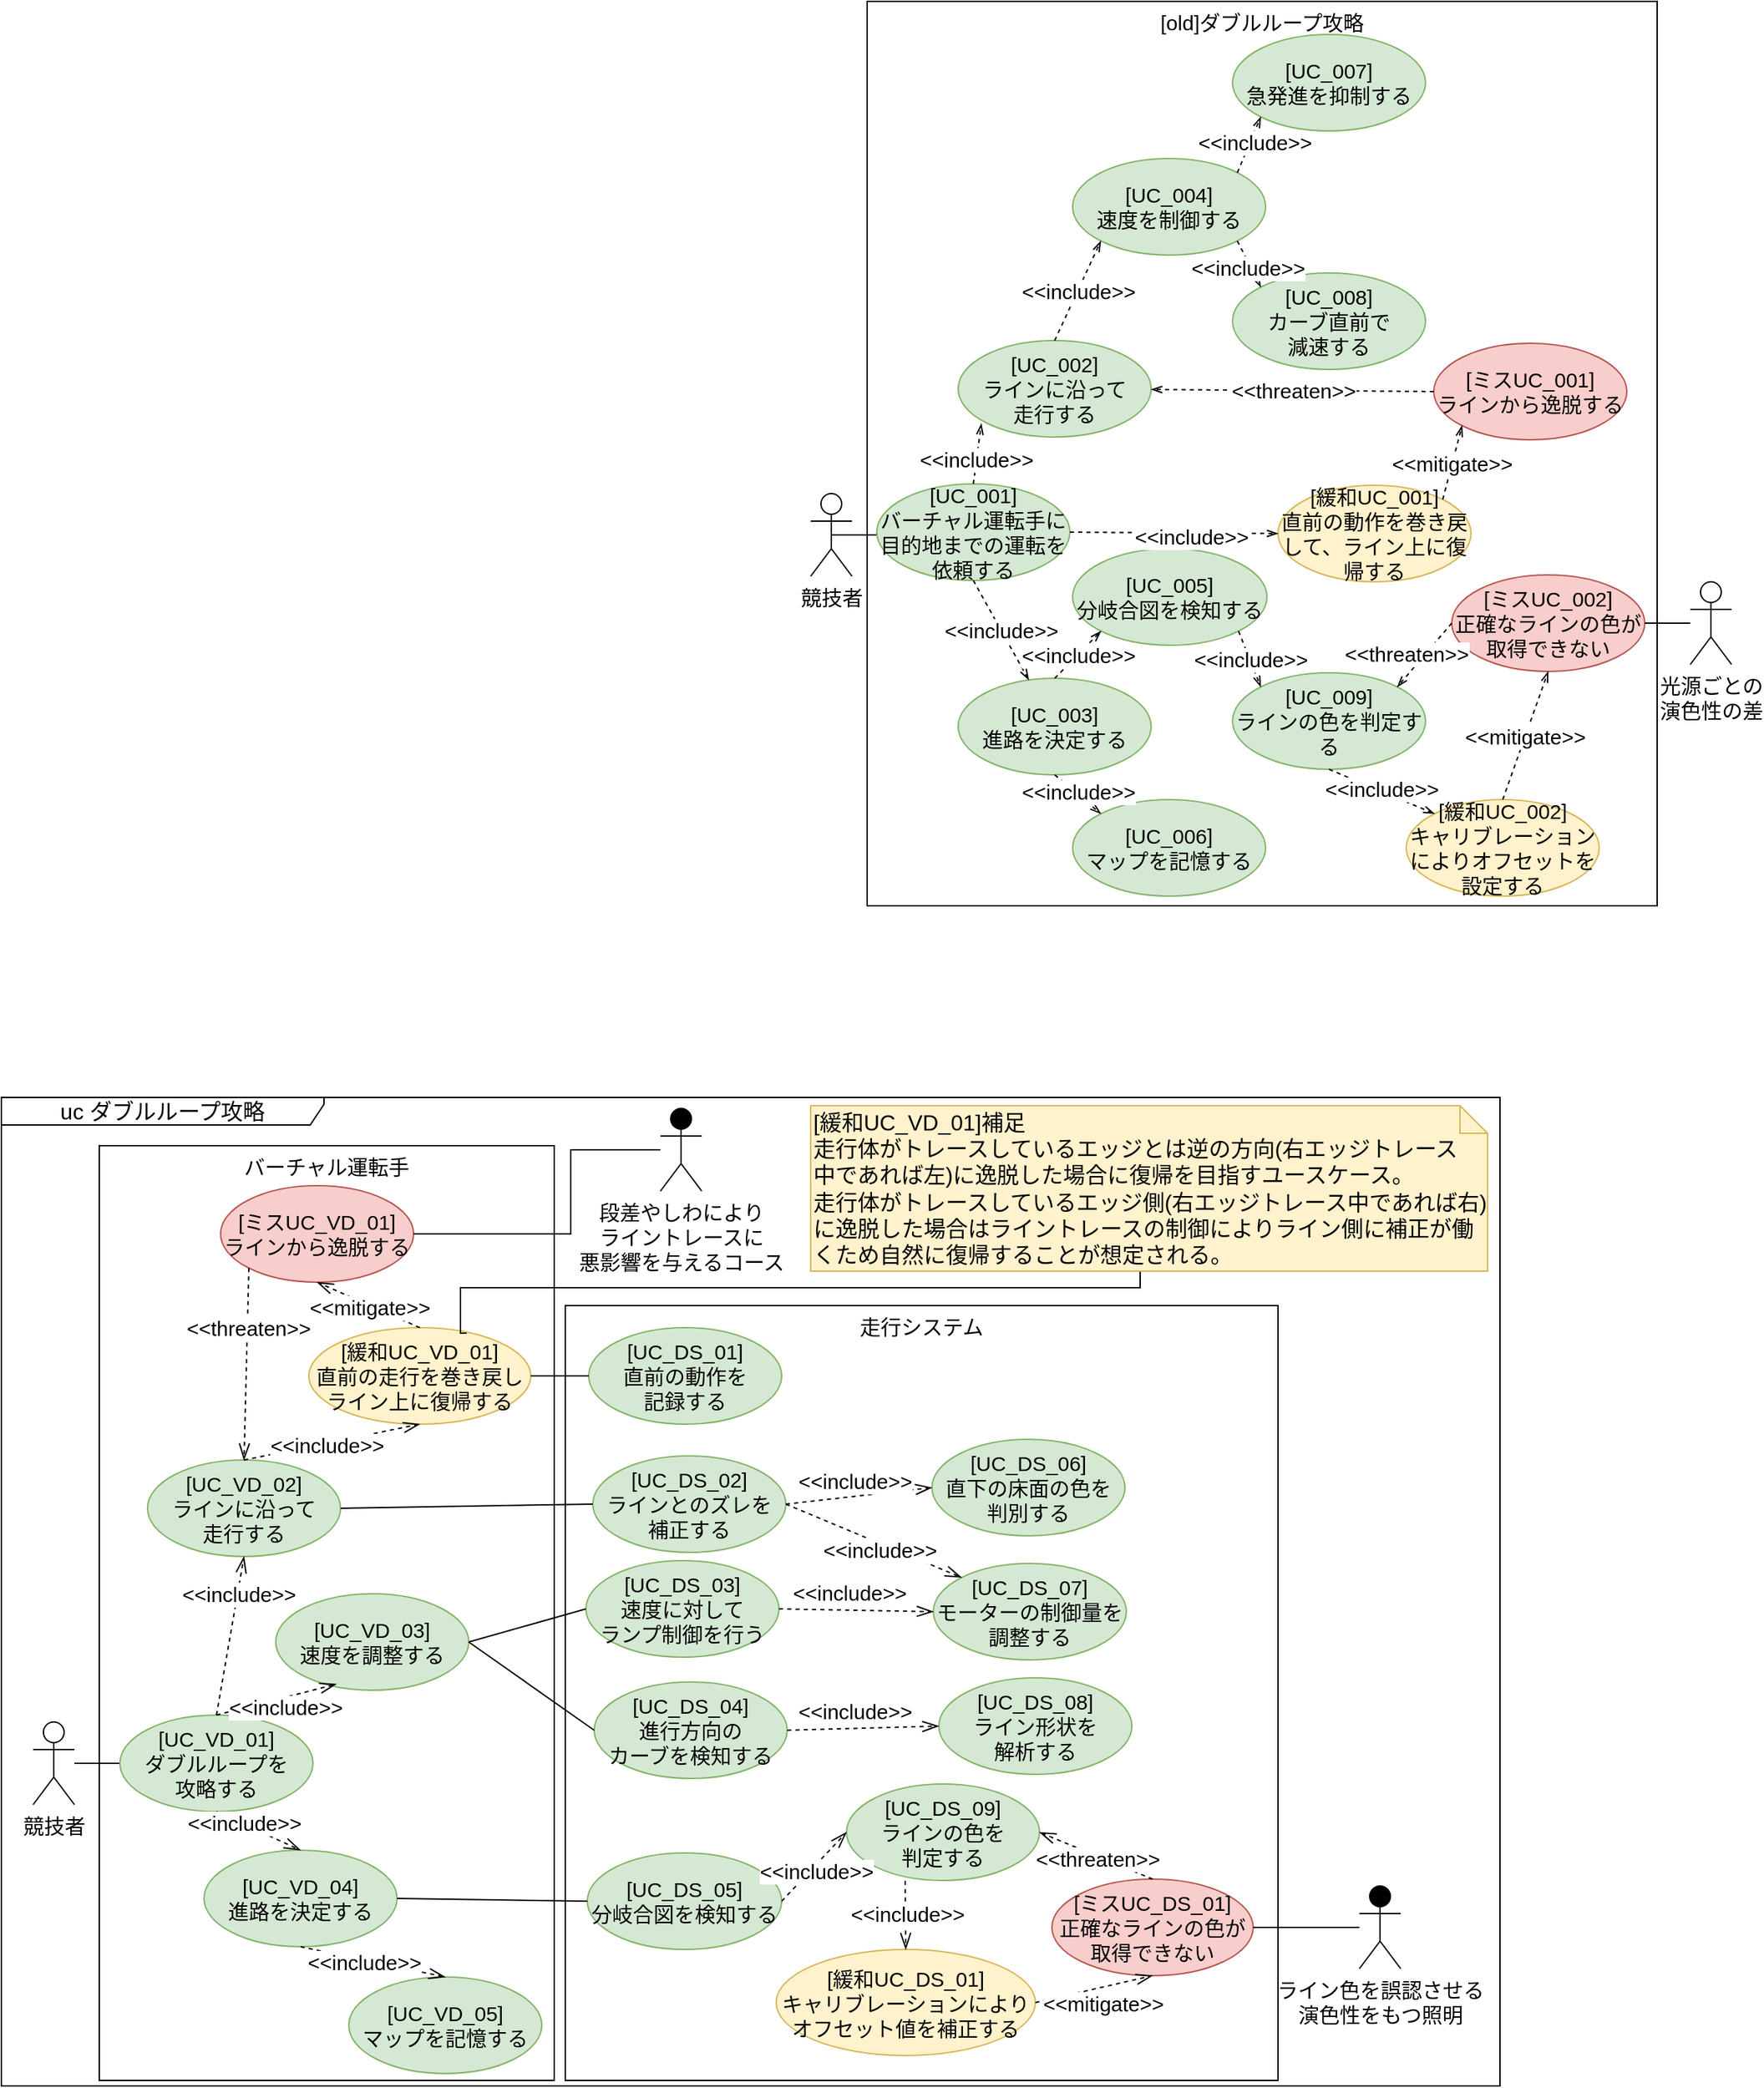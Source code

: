 <mxfile version="28.0.6">
  <diagram name="Page-1" id="2YBvvXClWsGukQMizWep">
    <mxGraphModel dx="2001" dy="1225" grid="0" gridSize="10" guides="0" tooltips="1" connect="1" arrows="1" fold="1" page="0" pageScale="1" pageWidth="850" pageHeight="1100" math="0" shadow="0">
      <root>
        <mxCell id="0" />
        <mxCell id="1" parent="0" />
        <mxCell id="yU8MwZ3DH4KPKVIzFgXk-29" value="[old]ダブルループ攻略" style="rounded=0;whiteSpace=wrap;html=1;fontSize=15;align=center;verticalAlign=top;" parent="1" vertex="1">
          <mxGeometry x="400" y="-72" width="573" height="656" as="geometry" />
        </mxCell>
        <mxCell id="yU8MwZ3DH4KPKVIzFgXk-28" style="edgeStyle=orthogonalEdgeStyle;rounded=0;orthogonalLoop=1;jettySize=auto;html=1;exitX=0.5;exitY=0.5;exitDx=0;exitDy=0;exitPerimeter=0;entryX=0;entryY=0.5;entryDx=0;entryDy=0;endArrow=none;startFill=0;fontSize=15;" parent="1" source="yU8MwZ3DH4KPKVIzFgXk-1" target="yU8MwZ3DH4KPKVIzFgXk-3" edge="1">
          <mxGeometry relative="1" as="geometry" />
        </mxCell>
        <mxCell id="yU8MwZ3DH4KPKVIzFgXk-1" value="競技者" style="shape=umlActor;verticalLabelPosition=bottom;verticalAlign=top;html=1;outlineConnect=0;fontSize=15;" parent="1" vertex="1">
          <mxGeometry x="359" y="285" width="30" height="60" as="geometry" />
        </mxCell>
        <mxCell id="yU8MwZ3DH4KPKVIzFgXk-3" value="&lt;div&gt;[UC_001]&lt;/div&gt;バーチャル運転手に&lt;div&gt;目的地までの運転を依頼する&lt;/div&gt;" style="ellipse;whiteSpace=wrap;html=1;fillColor=#d5e8d4;strokeColor=#82b366;fontSize=15;" parent="1" vertex="1">
          <mxGeometry x="407" y="278" width="140" height="70" as="geometry" />
        </mxCell>
        <mxCell id="yU8MwZ3DH4KPKVIzFgXk-4" value="&lt;div&gt;[UC_002]&lt;/div&gt;ラインに沿って&lt;div&gt;走行する&lt;/div&gt;" style="ellipse;whiteSpace=wrap;html=1;fillColor=#d5e8d4;strokeColor=#82b366;fontSize=15;" parent="1" vertex="1">
          <mxGeometry x="466" y="174" width="140" height="70" as="geometry" />
        </mxCell>
        <mxCell id="yU8MwZ3DH4KPKVIzFgXk-6" value="&lt;div&gt;[UC_006]&lt;/div&gt;マップを記憶する" style="ellipse;whiteSpace=wrap;html=1;fillColor=#d5e8d4;strokeColor=#82b366;fontSize=15;" parent="1" vertex="1">
          <mxGeometry x="549" y="507" width="140" height="70" as="geometry" />
        </mxCell>
        <mxCell id="yU8MwZ3DH4KPKVIzFgXk-7" value="&lt;div&gt;[UC_005]&lt;/div&gt;分岐合図を検知する" style="ellipse;whiteSpace=wrap;html=1;fillColor=#d5e8d4;strokeColor=#82b366;fontSize=15;" parent="1" vertex="1">
          <mxGeometry x="549" y="325" width="141" height="70" as="geometry" />
        </mxCell>
        <mxCell id="yU8MwZ3DH4KPKVIzFgXk-8" value="&lt;div&gt;[UC_003]&lt;/div&gt;進路を決定する" style="ellipse;whiteSpace=wrap;html=1;fillColor=#d5e8d4;strokeColor=#82b366;fontSize=15;" parent="1" vertex="1">
          <mxGeometry x="466" y="419" width="140" height="70" as="geometry" />
        </mxCell>
        <mxCell id="yU8MwZ3DH4KPKVIzFgXk-10" value="&lt;div&gt;[UC_009]&lt;/div&gt;ラインの色を判定する" style="ellipse;whiteSpace=wrap;html=1;fillColor=#d5e8d4;strokeColor=#82b366;fontSize=15;" parent="1" vertex="1">
          <mxGeometry x="665" y="415" width="140" height="70" as="geometry" />
        </mxCell>
        <mxCell id="yU8MwZ3DH4KPKVIzFgXk-11" value="&lt;div&gt;[&lt;span style=&quot;background-color: transparent; color: light-dark(rgb(0, 0, 0), rgb(255, 255, 255));&quot;&gt;UC_004]&lt;/span&gt;&lt;/div&gt;速度を制御する" style="ellipse;whiteSpace=wrap;html=1;fillColor=#d5e8d4;strokeColor=#82b366;fontSize=15;" parent="1" vertex="1">
          <mxGeometry x="549" y="42" width="140" height="70" as="geometry" />
        </mxCell>
        <mxCell id="yU8MwZ3DH4KPKVIzFgXk-12" value="[UC_007]&lt;div&gt;急発進を抑制する&lt;/div&gt;" style="ellipse;whiteSpace=wrap;html=1;fillColor=#d5e8d4;strokeColor=#82b366;fontSize=15;" parent="1" vertex="1">
          <mxGeometry x="665" y="-48" width="140" height="70" as="geometry" />
        </mxCell>
        <mxCell id="yU8MwZ3DH4KPKVIzFgXk-14" value="&amp;lt;&amp;lt;include&amp;gt;&amp;gt;" style="endArrow=openThin;html=1;rounded=0;exitX=0.5;exitY=1;exitDx=0;exitDy=0;endFill=0;dashed=1;fontSize=15;" parent="1" source="yU8MwZ3DH4KPKVIzFgXk-3" target="yU8MwZ3DH4KPKVIzFgXk-8" edge="1">
          <mxGeometry width="50" height="50" relative="1" as="geometry">
            <mxPoint x="589" y="440" as="sourcePoint" />
            <mxPoint x="639" y="390" as="targetPoint" />
          </mxGeometry>
        </mxCell>
        <mxCell id="yU8MwZ3DH4KPKVIzFgXk-15" value="&amp;lt;&amp;lt;include&amp;gt;&amp;gt;" style="endArrow=openThin;html=1;rounded=0;exitX=0.5;exitY=0;exitDx=0;exitDy=0;endFill=0;dashed=1;entryX=0.12;entryY=0.861;entryDx=0;entryDy=0;entryPerimeter=0;fontSize=15;" parent="1" source="yU8MwZ3DH4KPKVIzFgXk-3" target="yU8MwZ3DH4KPKVIzFgXk-4" edge="1">
          <mxGeometry x="-0.188" width="50" height="50" relative="1" as="geometry">
            <mxPoint x="499" y="390" as="sourcePoint" />
            <mxPoint x="538" y="417" as="targetPoint" />
            <mxPoint as="offset" />
          </mxGeometry>
        </mxCell>
        <mxCell id="yU8MwZ3DH4KPKVIzFgXk-17" value="&amp;lt;&amp;lt;include&amp;gt;&amp;gt;" style="endArrow=openThin;html=1;rounded=0;exitX=0.5;exitY=0;exitDx=0;exitDy=0;endFill=0;dashed=1;entryX=0;entryY=1;entryDx=0;entryDy=0;fontSize=15;" parent="1" source="yU8MwZ3DH4KPKVIzFgXk-8" target="yU8MwZ3DH4KPKVIzFgXk-7" edge="1">
          <mxGeometry width="50" height="50" relative="1" as="geometry">
            <mxPoint x="499" y="390" as="sourcePoint" />
            <mxPoint x="538" y="417" as="targetPoint" />
          </mxGeometry>
        </mxCell>
        <mxCell id="yU8MwZ3DH4KPKVIzFgXk-18" value="&amp;lt;&amp;lt;include&amp;gt;&amp;gt;" style="endArrow=openThin;html=1;rounded=0;exitX=0.5;exitY=1;exitDx=0;exitDy=0;endFill=0;dashed=1;entryX=0;entryY=0;entryDx=0;entryDy=0;fontSize=15;" parent="1" source="yU8MwZ3DH4KPKVIzFgXk-8" target="yU8MwZ3DH4KPKVIzFgXk-6" edge="1">
          <mxGeometry x="-0.043" y="2" width="50" height="50" relative="1" as="geometry">
            <mxPoint x="629" y="420" as="sourcePoint" />
            <mxPoint x="669" y="380" as="targetPoint" />
            <mxPoint as="offset" />
          </mxGeometry>
        </mxCell>
        <mxCell id="yU8MwZ3DH4KPKVIzFgXk-19" value="&amp;lt;&amp;lt;include&amp;gt;&amp;gt;" style="endArrow=openThin;html=1;rounded=0;exitX=1;exitY=1;exitDx=0;exitDy=0;endFill=0;dashed=1;entryX=0;entryY=0;entryDx=0;entryDy=0;fontSize=15;" parent="1" source="yU8MwZ3DH4KPKVIzFgXk-7" target="yU8MwZ3DH4KPKVIzFgXk-10" edge="1">
          <mxGeometry width="50" height="50" relative="1" as="geometry">
            <mxPoint x="629" y="420" as="sourcePoint" />
            <mxPoint x="669" y="380" as="targetPoint" />
          </mxGeometry>
        </mxCell>
        <mxCell id="yU8MwZ3DH4KPKVIzFgXk-20" value="&amp;lt;&amp;lt;include&amp;gt;&amp;gt;" style="endArrow=openThin;html=1;rounded=0;exitX=0.5;exitY=0;exitDx=0;exitDy=0;endFill=0;dashed=1;entryX=0;entryY=1;entryDx=0;entryDy=0;fontSize=15;" parent="1" source="yU8MwZ3DH4KPKVIzFgXk-4" target="yU8MwZ3DH4KPKVIzFgXk-11" edge="1">
          <mxGeometry width="50" height="50" relative="1" as="geometry">
            <mxPoint x="629" y="420" as="sourcePoint" />
            <mxPoint x="619" y="180" as="targetPoint" />
          </mxGeometry>
        </mxCell>
        <mxCell id="yU8MwZ3DH4KPKVIzFgXk-22" value="[UC_008]&lt;div&gt;カーブ直前で&lt;/div&gt;&lt;div&gt;減速する&lt;/div&gt;" style="ellipse;whiteSpace=wrap;html=1;fillColor=#d5e8d4;strokeColor=#82b366;fontSize=15;" parent="1" vertex="1">
          <mxGeometry x="665" y="125" width="140" height="70" as="geometry" />
        </mxCell>
        <mxCell id="yU8MwZ3DH4KPKVIzFgXk-24" value="&amp;lt;&amp;lt;include&amp;gt;&amp;gt;" style="endArrow=openThin;html=1;rounded=0;endFill=0;dashed=1;fontSize=15;exitX=1;exitY=0;exitDx=0;exitDy=0;entryX=0;entryY=1;entryDx=0;entryDy=0;" parent="1" source="yU8MwZ3DH4KPKVIzFgXk-11" target="yU8MwZ3DH4KPKVIzFgXk-12" edge="1">
          <mxGeometry x="0.156" y="-3" width="50" height="50" relative="1" as="geometry">
            <mxPoint x="789" y="135" as="sourcePoint" />
            <mxPoint x="703" y="18" as="targetPoint" />
            <mxPoint as="offset" />
          </mxGeometry>
        </mxCell>
        <mxCell id="yU8MwZ3DH4KPKVIzFgXk-25" value="&amp;lt;&amp;lt;include&amp;gt;&amp;gt;" style="endArrow=openThin;html=1;rounded=0;exitX=1;exitY=1;exitDx=0;exitDy=0;endFill=0;dashed=1;entryX=0;entryY=0;entryDx=0;entryDy=0;fontSize=15;" parent="1" source="yU8MwZ3DH4KPKVIzFgXk-11" target="yU8MwZ3DH4KPKVIzFgXk-22" edge="1">
          <mxGeometry x="0.114" y="-2" width="50" height="50" relative="1" as="geometry">
            <mxPoint x="768" y="160" as="sourcePoint" />
            <mxPoint x="799" y="120" as="targetPoint" />
            <mxPoint as="offset" />
          </mxGeometry>
        </mxCell>
        <mxCell id="yU8MwZ3DH4KPKVIzFgXk-32" value="&lt;div&gt;[ミスUC_001]&lt;/div&gt;&lt;div&gt;ラインから逸脱する&lt;/div&gt;" style="ellipse;whiteSpace=wrap;html=1;fillColor=#f8cecc;strokeColor=#b85450;fontSize=15;" parent="1" vertex="1">
          <mxGeometry x="811" y="176" width="140" height="70" as="geometry" />
        </mxCell>
        <mxCell id="yU8MwZ3DH4KPKVIzFgXk-34" value="&lt;div&gt;[ミスUC_002]&lt;/div&gt;&lt;div&gt;正確なラインの色が&lt;/div&gt;&lt;div&gt;取得できない&lt;/div&gt;" style="ellipse;whiteSpace=wrap;html=1;fillColor=#f8cecc;strokeColor=#b85450;fontSize=15;" parent="1" vertex="1">
          <mxGeometry x="824" y="344" width="140" height="70" as="geometry" />
        </mxCell>
        <mxCell id="yU8MwZ3DH4KPKVIzFgXk-36" style="edgeStyle=orthogonalEdgeStyle;rounded=0;orthogonalLoop=1;jettySize=auto;html=1;endArrow=none;startFill=0;fontSize=15;" parent="1" source="yU8MwZ3DH4KPKVIzFgXk-35" target="yU8MwZ3DH4KPKVIzFgXk-34" edge="1">
          <mxGeometry relative="1" as="geometry" />
        </mxCell>
        <mxCell id="yU8MwZ3DH4KPKVIzFgXk-35" value="光源ごとの&lt;div&gt;演色性の差&lt;/div&gt;" style="shape=umlActor;verticalLabelPosition=bottom;verticalAlign=top;html=1;outlineConnect=0;fontSize=15;" parent="1" vertex="1">
          <mxGeometry x="997" y="349" width="30" height="60" as="geometry" />
        </mxCell>
        <mxCell id="yU8MwZ3DH4KPKVIzFgXk-37" value="[緩和UC_002]&lt;div&gt;キャリブレーションに&lt;span style=&quot;background-color: transparent; color: light-dark(rgb(0, 0, 0), rgb(255, 255, 255));&quot;&gt;より&lt;/span&gt;&lt;span style=&quot;background-color: transparent; color: light-dark(rgb(0, 0, 0), rgb(255, 255, 255));&quot;&gt;オフセットを設定する&lt;/span&gt;&lt;/div&gt;" style="ellipse;whiteSpace=wrap;html=1;fillColor=#fff2cc;strokeColor=#d6b656;fontSize=15;" parent="1" vertex="1">
          <mxGeometry x="791" y="507" width="140" height="70" as="geometry" />
        </mxCell>
        <mxCell id="Zzki1wni5jbNtF8Z59Mp-1" value="&amp;lt;&amp;lt;threaten&amp;gt;&amp;gt;" style="endArrow=openThin;html=1;rounded=0;exitX=0;exitY=0.5;exitDx=0;exitDy=0;endFill=0;dashed=1;fontSize=15;" parent="1" source="yU8MwZ3DH4KPKVIzFgXk-32" target="yU8MwZ3DH4KPKVIzFgXk-4" edge="1">
          <mxGeometry width="50" height="50" relative="1" as="geometry">
            <mxPoint x="789" y="175" as="sourcePoint" />
            <mxPoint x="889" y="155" as="targetPoint" />
          </mxGeometry>
        </mxCell>
        <mxCell id="Zzki1wni5jbNtF8Z59Mp-2" value="[緩和UC_001]&lt;div&gt;直前の動作を&lt;span style=&quot;background-color: transparent; color: light-dark(rgb(0, 0, 0), rgb(255, 255, 255));&quot;&gt;巻き戻して、&lt;/span&gt;&lt;span style=&quot;background-color: transparent; color: light-dark(rgb(0, 0, 0), rgb(255, 255, 255));&quot;&gt;ライン上に復帰する&lt;/span&gt;&lt;/div&gt;" style="ellipse;whiteSpace=wrap;html=1;fillColor=#fff2cc;strokeColor=#d6b656;fontSize=15;" parent="1" vertex="1">
          <mxGeometry x="698" y="279" width="140" height="70" as="geometry" />
        </mxCell>
        <mxCell id="Zzki1wni5jbNtF8Z59Mp-3" value="&amp;lt;&amp;lt;threaten&amp;gt;&amp;gt;" style="endArrow=openThin;html=1;rounded=0;exitX=0;exitY=0.5;exitDx=0;exitDy=0;endFill=0;dashed=1;entryX=1;entryY=0;entryDx=0;entryDy=0;fontSize=15;" parent="1" source="yU8MwZ3DH4KPKVIzFgXk-34" target="yU8MwZ3DH4KPKVIzFgXk-10" edge="1">
          <mxGeometry x="0.255" y="-11" width="50" height="50" relative="1" as="geometry">
            <mxPoint x="999" y="265" as="sourcePoint" />
            <mxPoint x="649" y="265" as="targetPoint" />
            <mxPoint as="offset" />
          </mxGeometry>
        </mxCell>
        <mxCell id="Zzki1wni5jbNtF8Z59Mp-4" value="&amp;lt;&amp;lt;include&amp;gt;&amp;gt;" style="endArrow=openThin;html=1;rounded=0;exitX=0.5;exitY=1;exitDx=0;exitDy=0;endFill=0;dashed=1;entryX=0;entryY=0;entryDx=0;entryDy=0;fontSize=15;" parent="1" source="yU8MwZ3DH4KPKVIzFgXk-10" target="yU8MwZ3DH4KPKVIzFgXk-37" edge="1">
          <mxGeometry x="-0.025" y="2" width="50" height="50" relative="1" as="geometry">
            <mxPoint x="768" y="390" as="sourcePoint" />
            <mxPoint x="810" y="420" as="targetPoint" />
            <mxPoint as="offset" />
          </mxGeometry>
        </mxCell>
        <mxCell id="Zzki1wni5jbNtF8Z59Mp-5" value="&amp;lt;&amp;lt;mitigate&amp;gt;&amp;gt;" style="endArrow=openThin;html=1;rounded=0;exitX=0.5;exitY=0;exitDx=0;exitDy=0;endFill=0;dashed=1;entryX=0.5;entryY=1;entryDx=0;entryDy=0;fontSize=15;" parent="1" source="yU8MwZ3DH4KPKVIzFgXk-37" target="yU8MwZ3DH4KPKVIzFgXk-34" edge="1">
          <mxGeometry x="-0.006" width="50" height="50" relative="1" as="geometry">
            <mxPoint x="908" y="470" as="sourcePoint" />
            <mxPoint x="920" y="510" as="targetPoint" />
            <mxPoint as="offset" />
          </mxGeometry>
        </mxCell>
        <mxCell id="Zzki1wni5jbNtF8Z59Mp-6" value="&amp;lt;&amp;lt;mitigate&amp;gt;&amp;gt;" style="endArrow=openThin;html=1;rounded=0;exitX=1;exitY=0;exitDx=0;exitDy=0;endFill=0;dashed=1;entryX=0;entryY=1;entryDx=0;entryDy=0;fontSize=15;" parent="1" source="Zzki1wni5jbNtF8Z59Mp-2" target="yU8MwZ3DH4KPKVIzFgXk-32" edge="1">
          <mxGeometry width="50" height="50" relative="1" as="geometry">
            <mxPoint x="1019" y="510" as="sourcePoint" />
            <mxPoint x="1039" y="470" as="targetPoint" />
          </mxGeometry>
        </mxCell>
        <mxCell id="-sbEalvsLG0Bd3MWfgdO-1" value="&amp;lt;&amp;lt;include&amp;gt;&amp;gt;" style="endArrow=openThin;html=1;rounded=0;endFill=0;dashed=1;entryX=0;entryY=0.5;entryDx=0;entryDy=0;fontSize=15;exitX=1;exitY=0.5;exitDx=0;exitDy=0;" parent="1" source="yU8MwZ3DH4KPKVIzFgXk-3" target="Zzki1wni5jbNtF8Z59Mp-2" edge="1">
          <mxGeometry x="0.166" y="-2" width="50" height="50" relative="1" as="geometry">
            <mxPoint x="509" y="290" as="sourcePoint" />
            <mxPoint x="546" y="260" as="targetPoint" />
            <mxPoint as="offset" />
          </mxGeometry>
        </mxCell>
        <mxCell id="Ec_wlLB0QGWO_4ApjwlY-1" value="バーチャル運転手" style="rounded=0;whiteSpace=wrap;html=1;fontSize=15;align=center;verticalAlign=top;" parent="1" vertex="1">
          <mxGeometry x="-157" y="758" width="330" height="678" as="geometry" />
        </mxCell>
        <mxCell id="Ec_wlLB0QGWO_4ApjwlY-2" value="走行システム" style="rounded=0;whiteSpace=wrap;html=1;fontSize=15;align=center;verticalAlign=top;" parent="1" vertex="1">
          <mxGeometry x="181" y="874" width="517" height="562" as="geometry" />
        </mxCell>
        <mxCell id="1Z2mFn8D-_F0uP4egYco-9" style="edgeStyle=orthogonalEdgeStyle;rounded=0;orthogonalLoop=1;jettySize=auto;html=1;entryX=0;entryY=0.5;entryDx=0;entryDy=0;endArrow=none;endFill=0;fontSize=15;" parent="1" source="Ec_wlLB0QGWO_4ApjwlY-3" target="Ec_wlLB0QGWO_4ApjwlY-4" edge="1">
          <mxGeometry relative="1" as="geometry" />
        </mxCell>
        <mxCell id="Ec_wlLB0QGWO_4ApjwlY-3" value="競技者" style="shape=umlActor;verticalLabelPosition=bottom;verticalAlign=top;html=1;outlineConnect=0;fontSize=15;" parent="1" vertex="1">
          <mxGeometry x="-205" y="1176" width="30" height="60" as="geometry" />
        </mxCell>
        <mxCell id="Ec_wlLB0QGWO_4ApjwlY-4" value="&lt;div&gt;[UC_VD_01]&lt;/div&gt;&lt;div&gt;ダブルループを&lt;/div&gt;&lt;div&gt;攻略する&lt;/div&gt;" style="ellipse;whiteSpace=wrap;html=1;fillColor=#d5e8d4;strokeColor=#82b366;fontSize=15;" parent="1" vertex="1">
          <mxGeometry x="-142" y="1171" width="140" height="70" as="geometry" />
        </mxCell>
        <mxCell id="Ec_wlLB0QGWO_4ApjwlY-5" value="&lt;div&gt;[UC_VD_02]&lt;/div&gt;ラインに沿って&lt;div&gt;走行する&lt;/div&gt;" style="ellipse;whiteSpace=wrap;html=1;fillColor=#d5e8d4;strokeColor=#82b366;fontSize=15;" parent="1" vertex="1">
          <mxGeometry x="-122" y="986" width="140" height="70" as="geometry" />
        </mxCell>
        <mxCell id="Ec_wlLB0QGWO_4ApjwlY-6" value="&lt;div&gt;[UC_VD_04]&lt;/div&gt;進路を決定する" style="ellipse;whiteSpace=wrap;html=1;fillColor=#d5e8d4;strokeColor=#82b366;fontSize=15;" parent="1" vertex="1">
          <mxGeometry x="-81" y="1269" width="140" height="70" as="geometry" />
        </mxCell>
        <mxCell id="Ec_wlLB0QGWO_4ApjwlY-7" value="&lt;div&gt;[UC_VD_05]&lt;/div&gt;マップを記憶する" style="ellipse;whiteSpace=wrap;html=1;fillColor=#d5e8d4;strokeColor=#82b366;fontSize=15;" parent="1" vertex="1">
          <mxGeometry x="24" y="1361" width="140" height="70" as="geometry" />
        </mxCell>
        <mxCell id="Ec_wlLB0QGWO_4ApjwlY-8" value="&lt;div&gt;[UC_DS_05]&lt;/div&gt;分岐合図を検知する" style="ellipse;whiteSpace=wrap;html=1;fillColor=#d5e8d4;strokeColor=#82b366;fontSize=15;" parent="1" vertex="1">
          <mxGeometry x="197" y="1271" width="141" height="70" as="geometry" />
        </mxCell>
        <mxCell id="Ec_wlLB0QGWO_4ApjwlY-9" value="&lt;div&gt;[UC_DS_09]&lt;/div&gt;ラインの色を&lt;div&gt;判定する&lt;/div&gt;" style="ellipse;whiteSpace=wrap;html=1;fillColor=#d5e8d4;strokeColor=#82b366;fontSize=15;" parent="1" vertex="1">
          <mxGeometry x="385" y="1221" width="140" height="70" as="geometry" />
        </mxCell>
        <mxCell id="Ec_wlLB0QGWO_4ApjwlY-10" value="&lt;div&gt;[UC_VD_03]&lt;/div&gt;&lt;div&gt;速度を調整する&lt;/div&gt;" style="ellipse;whiteSpace=wrap;html=1;fillColor=#d5e8d4;strokeColor=#82b366;fontSize=15;" parent="1" vertex="1">
          <mxGeometry x="-29" y="1083" width="140" height="70" as="geometry" />
        </mxCell>
        <mxCell id="Ec_wlLB0QGWO_4ApjwlY-11" value="&lt;div&gt;[UC_DS_04]&lt;/div&gt;&lt;div&gt;進行方向の&lt;br&gt;カーブを検知する&lt;/div&gt;" style="ellipse;whiteSpace=wrap;html=1;fillColor=#d5e8d4;strokeColor=#82b366;fontSize=15;" parent="1" vertex="1">
          <mxGeometry x="202" y="1147" width="140" height="70" as="geometry" />
        </mxCell>
        <mxCell id="Ec_wlLB0QGWO_4ApjwlY-13" value="&lt;div&gt;[UC_DS_08]&lt;/div&gt;&lt;div&gt;ライン形状を&lt;/div&gt;&lt;div&gt;解析する&lt;/div&gt;" style="ellipse;whiteSpace=wrap;html=1;fillColor=#d5e8d4;strokeColor=#82b366;fontSize=15;" parent="1" vertex="1">
          <mxGeometry x="452" y="1144" width="140" height="70" as="geometry" />
        </mxCell>
        <mxCell id="Ec_wlLB0QGWO_4ApjwlY-14" value="&lt;div&gt;[UC_DS_03]&lt;/div&gt;&lt;div&gt;速度に対して&lt;/div&gt;&lt;div&gt;ランプ制御を行う&lt;/div&gt;" style="ellipse;whiteSpace=wrap;html=1;fillColor=#d5e8d4;strokeColor=#82b366;fontSize=15;" parent="1" vertex="1">
          <mxGeometry x="196" y="1059" width="140" height="70" as="geometry" />
        </mxCell>
        <mxCell id="Ec_wlLB0QGWO_4ApjwlY-15" value="&lt;div&gt;[UC_DS_07]&lt;/div&gt;&lt;div&gt;モーターの制御量を調整する&lt;/div&gt;" style="ellipse;whiteSpace=wrap;html=1;fillColor=#d5e8d4;strokeColor=#82b366;fontSize=15;" parent="1" vertex="1">
          <mxGeometry x="448" y="1061" width="140" height="70" as="geometry" />
        </mxCell>
        <mxCell id="Ec_wlLB0QGWO_4ApjwlY-16" value="&lt;div&gt;[UC_DS_02]&lt;/div&gt;&lt;div&gt;ラインとのズレを&lt;/div&gt;&lt;div&gt;補正する&lt;/div&gt;" style="ellipse;whiteSpace=wrap;html=1;fillColor=#d5e8d4;strokeColor=#82b366;fontSize=15;" parent="1" vertex="1">
          <mxGeometry x="201" y="983" width="140" height="70" as="geometry" />
        </mxCell>
        <mxCell id="Ec_wlLB0QGWO_4ApjwlY-17" value="&lt;div&gt;[UC_DS_06]&lt;/div&gt;&lt;div&gt;直下の床面の色を&lt;/div&gt;&lt;div&gt;判別する&lt;/div&gt;" style="ellipse;whiteSpace=wrap;html=1;fillColor=#d5e8d4;strokeColor=#82b366;fontSize=15;" parent="1" vertex="1">
          <mxGeometry x="447" y="971" width="140" height="70" as="geometry" />
        </mxCell>
        <mxCell id="Ec_wlLB0QGWO_4ApjwlY-18" value="[緩和UC_DS_01]&lt;div&gt;キャリブレーションに&lt;span style=&quot;background-color: transparent; color: light-dark(rgb(0, 0, 0), rgb(255, 255, 255));&quot;&gt;より&lt;/span&gt;&lt;span style=&quot;background-color: transparent; color: light-dark(rgb(0, 0, 0), rgb(255, 255, 255));&quot;&gt;オフセット値を補正する&lt;/span&gt;&lt;/div&gt;" style="ellipse;whiteSpace=wrap;html=1;fillColor=#fff2cc;strokeColor=#d6b656;fontSize=15;" parent="1" vertex="1">
          <mxGeometry x="334" y="1341" width="188" height="77" as="geometry" />
        </mxCell>
        <mxCell id="Ec_wlLB0QGWO_4ApjwlY-19" value="&lt;div&gt;[ミスUC_DS_01]&lt;/div&gt;&lt;div&gt;正確なラインの色が&lt;/div&gt;&lt;div&gt;取得できない&lt;/div&gt;" style="ellipse;whiteSpace=wrap;html=1;fillColor=#f8cecc;strokeColor=#b85450;fontSize=15;" parent="1" vertex="1">
          <mxGeometry x="534" y="1290" width="146" height="70" as="geometry" />
        </mxCell>
        <mxCell id="Ec_wlLB0QGWO_4ApjwlY-20" value="&lt;div&gt;[ミスUC_VD_01]&lt;/div&gt;&lt;div&gt;ラインから逸脱する&lt;/div&gt;" style="ellipse;whiteSpace=wrap;html=1;fillColor=#f8cecc;strokeColor=#b85450;fontSize=15;" parent="1" vertex="1">
          <mxGeometry x="-69" y="787" width="140" height="70" as="geometry" />
        </mxCell>
        <mxCell id="Ec_wlLB0QGWO_4ApjwlY-21" value="[緩和UC_VD_01]&lt;div&gt;直前の走行を巻き戻し&lt;/div&gt;&lt;div&gt;&lt;span style=&quot;background-color: transparent; color: light-dark(rgb(0, 0, 0), rgb(255, 255, 255));&quot;&gt;ライン上に復帰する&lt;/span&gt;&lt;/div&gt;" style="ellipse;whiteSpace=wrap;html=1;fillColor=#fff2cc;strokeColor=#d6b656;fontSize=15;" parent="1" vertex="1">
          <mxGeometry x="-5" y="890" width="161" height="70" as="geometry" />
        </mxCell>
        <mxCell id="1Z2mFn8D-_F0uP4egYco-2" value="&amp;lt;&amp;lt;include&amp;gt;&amp;gt;" style="endArrow=openThin;html=1;rounded=0;exitX=0.5;exitY=1;exitDx=0;exitDy=0;endFill=0;dashed=1;fontSize=15;entryX=0.5;entryY=0;entryDx=0;entryDy=0;endSize=10;" parent="1" source="Ec_wlLB0QGWO_4ApjwlY-4" target="Ec_wlLB0QGWO_4ApjwlY-6" edge="1">
          <mxGeometry x="-0.37" y="1" width="50" height="50" relative="1" as="geometry">
            <mxPoint x="-18" y="1583" as="sourcePoint" />
            <mxPoint x="22" y="1655" as="targetPoint" />
            <mxPoint as="offset" />
          </mxGeometry>
        </mxCell>
        <mxCell id="1Z2mFn8D-_F0uP4egYco-3" value="&amp;lt;&amp;lt;include&amp;gt;&amp;gt;" style="endArrow=openThin;html=1;rounded=0;exitX=0.5;exitY=1;exitDx=0;exitDy=0;endFill=0;dashed=1;fontSize=15;entryX=0.5;entryY=0;entryDx=0;entryDy=0;endSize=10;" parent="1" source="Ec_wlLB0QGWO_4ApjwlY-6" target="Ec_wlLB0QGWO_4ApjwlY-7" edge="1">
          <mxGeometry x="-0.119" y="-1" width="50" height="50" relative="1" as="geometry">
            <mxPoint x="14" y="1258" as="sourcePoint" />
            <mxPoint x="43" y="1305" as="targetPoint" />
            <mxPoint as="offset" />
          </mxGeometry>
        </mxCell>
        <mxCell id="1Z2mFn8D-_F0uP4egYco-7" value="&amp;lt;&amp;lt;include&amp;gt;&amp;gt;" style="endArrow=openThin;html=1;rounded=0;exitX=0.5;exitY=0;exitDx=0;exitDy=0;endFill=0;dashed=1;fontSize=15;entryX=0.5;entryY=1;entryDx=0;entryDy=0;endSize=10;" parent="1" source="Ec_wlLB0QGWO_4ApjwlY-4" target="Ec_wlLB0QGWO_4ApjwlY-5" edge="1">
          <mxGeometry x="0.544" y="-2" width="50" height="50" relative="1" as="geometry">
            <mxPoint x="17" y="1199" as="sourcePoint" />
            <mxPoint x="65" y="1240" as="targetPoint" />
            <mxPoint x="-1" as="offset" />
          </mxGeometry>
        </mxCell>
        <mxCell id="1Z2mFn8D-_F0uP4egYco-8" value="&amp;lt;&amp;lt;include&amp;gt;&amp;gt;" style="endArrow=openThin;html=1;rounded=0;exitX=0.5;exitY=0;exitDx=0;exitDy=0;endFill=0;dashed=1;fontSize=15;entryX=0.314;entryY=0.936;entryDx=0;entryDy=0;entryPerimeter=0;endSize=10;" parent="1" source="Ec_wlLB0QGWO_4ApjwlY-4" target="Ec_wlLB0QGWO_4ApjwlY-10" edge="1">
          <mxGeometry x="0.111" y="-7" width="50" height="50" relative="1" as="geometry">
            <mxPoint x="4" y="1202" as="sourcePoint" />
            <mxPoint x="37" y="1148" as="targetPoint" />
            <mxPoint as="offset" />
          </mxGeometry>
        </mxCell>
        <mxCell id="1Z2mFn8D-_F0uP4egYco-12" value="" style="endArrow=none;html=1;rounded=0;entryX=1;entryY=0.5;entryDx=0;entryDy=0;exitX=0;exitY=0.5;exitDx=0;exitDy=0;fontSize=15;" parent="1" source="Ec_wlLB0QGWO_4ApjwlY-11" target="Ec_wlLB0QGWO_4ApjwlY-10" edge="1">
          <mxGeometry width="50" height="50" relative="1" as="geometry">
            <mxPoint x="86" y="1289" as="sourcePoint" />
            <mxPoint x="136" y="1239" as="targetPoint" />
          </mxGeometry>
        </mxCell>
        <mxCell id="1Z2mFn8D-_F0uP4egYco-13" value="" style="endArrow=none;html=1;rounded=0;entryX=1;entryY=0.5;entryDx=0;entryDy=0;exitX=0;exitY=0.5;exitDx=0;exitDy=0;fontSize=15;" parent="1" source="Ec_wlLB0QGWO_4ApjwlY-14" target="Ec_wlLB0QGWO_4ApjwlY-10" edge="1">
          <mxGeometry width="50" height="50" relative="1" as="geometry">
            <mxPoint x="262" y="981" as="sourcePoint" />
            <mxPoint x="166" y="1038" as="targetPoint" />
          </mxGeometry>
        </mxCell>
        <mxCell id="1Z2mFn8D-_F0uP4egYco-14" value="" style="endArrow=none;html=1;rounded=0;entryX=1;entryY=0.5;entryDx=0;entryDy=0;exitX=0;exitY=0.5;exitDx=0;exitDy=0;fontSize=15;" parent="1" source="Ec_wlLB0QGWO_4ApjwlY-16" target="Ec_wlLB0QGWO_4ApjwlY-5" edge="1">
          <mxGeometry width="50" height="50" relative="1" as="geometry">
            <mxPoint x="274" y="1024" as="sourcePoint" />
            <mxPoint x="180" y="1002" as="targetPoint" />
          </mxGeometry>
        </mxCell>
        <mxCell id="1Z2mFn8D-_F0uP4egYco-15" value="&amp;lt;&amp;lt;include&amp;gt;&amp;gt;" style="endArrow=openThin;html=1;rounded=0;exitX=1;exitY=0.5;exitDx=0;exitDy=0;endFill=0;dashed=1;fontSize=15;entryX=0;entryY=0.5;entryDx=0;entryDy=0;endSize=10;" parent="1" source="Ec_wlLB0QGWO_4ApjwlY-11" target="Ec_wlLB0QGWO_4ApjwlY-13" edge="1">
          <mxGeometry x="-0.101" y="13" width="50" height="50" relative="1" as="geometry">
            <mxPoint x="54" y="1195" as="sourcePoint" />
            <mxPoint x="116" y="1161" as="targetPoint" />
            <mxPoint as="offset" />
          </mxGeometry>
        </mxCell>
        <mxCell id="1Z2mFn8D-_F0uP4egYco-16" value="&amp;lt;&amp;lt;include&amp;gt;&amp;gt;" style="endArrow=openThin;html=1;rounded=0;exitX=1;exitY=0.5;exitDx=0;exitDy=0;endFill=0;dashed=1;fontSize=15;entryX=0;entryY=0.5;entryDx=0;entryDy=0;endSize=10;" parent="1" source="Ec_wlLB0QGWO_4ApjwlY-14" target="Ec_wlLB0QGWO_4ApjwlY-15" edge="1">
          <mxGeometry x="-0.101" y="13" width="50" height="50" relative="1" as="geometry">
            <mxPoint x="404" y="928" as="sourcePoint" />
            <mxPoint x="490" y="928" as="targetPoint" />
            <mxPoint as="offset" />
          </mxGeometry>
        </mxCell>
        <mxCell id="1Z2mFn8D-_F0uP4egYco-18" value="&amp;lt;&amp;lt;include&amp;gt;&amp;gt;" style="endArrow=openThin;html=1;rounded=0;exitX=1;exitY=0.5;exitDx=0;exitDy=0;endFill=0;dashed=1;fontSize=15;entryX=0;entryY=0;entryDx=0;entryDy=0;endSize=10;" parent="1" source="Ec_wlLB0QGWO_4ApjwlY-16" target="Ec_wlLB0QGWO_4ApjwlY-15" edge="1">
          <mxGeometry x="0.094" y="-4" width="50" height="50" relative="1" as="geometry">
            <mxPoint x="398" y="1010" as="sourcePoint" />
            <mxPoint x="491" y="1009" as="targetPoint" />
            <mxPoint as="offset" />
          </mxGeometry>
        </mxCell>
        <mxCell id="1Z2mFn8D-_F0uP4egYco-19" value="&amp;lt;&amp;lt;include&amp;gt;&amp;gt;" style="endArrow=openThin;html=1;rounded=0;exitX=1;exitY=0.5;exitDx=0;exitDy=0;endFill=0;dashed=1;fontSize=15;entryX=0;entryY=0.5;entryDx=0;entryDy=0;endSize=10;" parent="1" source="Ec_wlLB0QGWO_4ApjwlY-16" target="Ec_wlLB0QGWO_4ApjwlY-17" edge="1">
          <mxGeometry x="-0.038" y="11" width="50" height="50" relative="1" as="geometry">
            <mxPoint x="453" y="1109" as="sourcePoint" />
            <mxPoint x="567" y="1033" as="targetPoint" />
            <mxPoint as="offset" />
          </mxGeometry>
        </mxCell>
        <mxCell id="1Z2mFn8D-_F0uP4egYco-20" value="" style="endArrow=none;html=1;rounded=0;entryX=1;entryY=0.5;entryDx=0;entryDy=0;exitX=0;exitY=0.5;exitDx=0;exitDy=0;fontSize=15;" parent="1" source="Ec_wlLB0QGWO_4ApjwlY-8" target="Ec_wlLB0QGWO_4ApjwlY-6" edge="1">
          <mxGeometry width="50" height="50" relative="1" as="geometry">
            <mxPoint x="242" y="1110" as="sourcePoint" />
            <mxPoint x="188" y="1110" as="targetPoint" />
          </mxGeometry>
        </mxCell>
        <mxCell id="1Z2mFn8D-_F0uP4egYco-21" value="&amp;lt;&amp;lt;include&amp;gt;&amp;gt;" style="endArrow=openThin;html=1;rounded=0;exitX=1;exitY=0.5;exitDx=0;exitDy=0;endFill=0;dashed=1;fontSize=15;entryX=0;entryY=0.5;entryDx=0;entryDy=0;endSize=10;" parent="1" source="Ec_wlLB0QGWO_4ApjwlY-8" target="Ec_wlLB0QGWO_4ApjwlY-9" edge="1">
          <mxGeometry x="-0.02" y="-3" width="50" height="50" relative="1" as="geometry">
            <mxPoint x="415" y="1116" as="sourcePoint" />
            <mxPoint x="509" y="1115" as="targetPoint" />
            <mxPoint as="offset" />
          </mxGeometry>
        </mxCell>
        <mxCell id="1Z2mFn8D-_F0uP4egYco-22" value="&amp;lt;&amp;lt;include&amp;gt;&amp;gt;" style="endArrow=openThin;html=1;rounded=0;exitX=0.304;exitY=1.003;exitDx=0;exitDy=0;endFill=0;dashed=1;fontSize=15;entryX=0.5;entryY=0;entryDx=0;entryDy=0;endSize=10;exitPerimeter=0;" parent="1" source="Ec_wlLB0QGWO_4ApjwlY-9" target="Ec_wlLB0QGWO_4ApjwlY-18" edge="1">
          <mxGeometry x="-0.044" y="1" width="50" height="50" relative="1" as="geometry">
            <mxPoint x="365" y="1318" as="sourcePoint" />
            <mxPoint x="469" y="1320" as="targetPoint" />
            <mxPoint as="offset" />
          </mxGeometry>
        </mxCell>
        <mxCell id="1Z2mFn8D-_F0uP4egYco-23" value="&amp;lt;&amp;lt;mitigate&amp;gt;&amp;gt;" style="endArrow=openThin;html=1;rounded=0;exitX=1;exitY=0.5;exitDx=0;exitDy=0;endFill=0;dashed=1;fontSize=15;entryX=0.5;entryY=1;entryDx=0;entryDy=0;endSize=10;" parent="1" source="Ec_wlLB0QGWO_4ApjwlY-18" target="Ec_wlLB0QGWO_4ApjwlY-19" edge="1">
          <mxGeometry x="0.095" y="-11" width="50" height="50" relative="1" as="geometry">
            <mxPoint x="533.82" y="1375.414" as="sourcePoint" />
            <mxPoint x="608.0" y="1348" as="targetPoint" />
            <mxPoint as="offset" />
          </mxGeometry>
        </mxCell>
        <mxCell id="1Z2mFn8D-_F0uP4egYco-24" value="&amp;lt;&amp;lt;threaten&amp;gt;&amp;gt;" style="endArrow=openThin;html=1;rounded=0;exitX=0.5;exitY=0;exitDx=0;exitDy=0;endFill=0;dashed=1;fontSize=15;entryX=1;entryY=0.5;entryDx=0;entryDy=0;endSize=10;" parent="1" source="Ec_wlLB0QGWO_4ApjwlY-19" target="Ec_wlLB0QGWO_4ApjwlY-9" edge="1">
          <mxGeometry x="-0.044" y="1" width="50" height="50" relative="1" as="geometry">
            <mxPoint x="894" y="1494" as="sourcePoint" />
            <mxPoint x="955" y="1438" as="targetPoint" />
            <mxPoint as="offset" />
          </mxGeometry>
        </mxCell>
        <mxCell id="1Z2mFn8D-_F0uP4egYco-25" value="&amp;lt;&amp;lt;include&amp;gt;&amp;gt;" style="endArrow=openThin;html=1;rounded=0;exitX=0.5;exitY=0;exitDx=0;exitDy=0;endFill=0;dashed=1;fontSize=15;entryX=0.5;entryY=1;entryDx=0;entryDy=0;endSize=10;" parent="1" source="Ec_wlLB0QGWO_4ApjwlY-5" target="Ec_wlLB0QGWO_4ApjwlY-21" edge="1">
          <mxGeometry x="-0.065" y="-1" width="50" height="50" relative="1" as="geometry">
            <mxPoint x="215" y="1209" as="sourcePoint" />
            <mxPoint x="302" y="1181" as="targetPoint" />
            <mxPoint as="offset" />
          </mxGeometry>
        </mxCell>
        <mxCell id="1Z2mFn8D-_F0uP4egYco-26" value="&amp;lt;&amp;lt;threaten&amp;gt;&amp;gt;" style="endArrow=openThin;html=1;rounded=0;exitX=0;exitY=1;exitDx=0;exitDy=0;endFill=0;dashed=1;fontSize=15;entryX=0.5;entryY=0;entryDx=0;entryDy=0;endSize=10;" parent="1" source="Ec_wlLB0QGWO_4ApjwlY-20" target="Ec_wlLB0QGWO_4ApjwlY-5" edge="1">
          <mxGeometry x="-0.386" y="1" width="50" height="50" relative="1" as="geometry">
            <mxPoint x="759" y="1313" as="sourcePoint" />
            <mxPoint x="643" y="1314" as="targetPoint" />
            <mxPoint as="offset" />
          </mxGeometry>
        </mxCell>
        <mxCell id="1Z2mFn8D-_F0uP4egYco-28" value="&amp;lt;&amp;lt;mitigate&amp;gt;&amp;gt;" style="endArrow=openThin;html=1;rounded=0;exitX=0.5;exitY=0;exitDx=0;exitDy=0;endFill=0;dashed=1;fontSize=15;entryX=0.5;entryY=1;entryDx=0;entryDy=0;endSize=10;" parent="1" source="Ec_wlLB0QGWO_4ApjwlY-21" target="Ec_wlLB0QGWO_4ApjwlY-20" edge="1">
          <mxGeometry x="-0.044" y="1" width="50" height="50" relative="1" as="geometry">
            <mxPoint x="274" y="866" as="sourcePoint" />
            <mxPoint x="346" y="811" as="targetPoint" />
            <mxPoint as="offset" />
          </mxGeometry>
        </mxCell>
        <mxCell id="1Z2mFn8D-_F0uP4egYco-29" value="[UC_DS_01]&lt;div&gt;直前の動作を&lt;/div&gt;&lt;div&gt;記録する&lt;/div&gt;" style="ellipse;whiteSpace=wrap;html=1;fillColor=#d5e8d4;strokeColor=#82b366;fontSize=15;" parent="1" vertex="1">
          <mxGeometry x="198" y="890" width="140" height="70" as="geometry" />
        </mxCell>
        <mxCell id="1Z2mFn8D-_F0uP4egYco-30" value="" style="endArrow=none;html=1;rounded=0;entryX=1;entryY=0.5;entryDx=0;entryDy=0;exitX=0;exitY=0.5;exitDx=0;exitDy=0;fontSize=15;" parent="1" source="1Z2mFn8D-_F0uP4egYco-29" target="Ec_wlLB0QGWO_4ApjwlY-21" edge="1">
          <mxGeometry width="50" height="50" relative="1" as="geometry">
            <mxPoint x="284" y="969" as="sourcePoint" />
            <mxPoint x="160" y="970" as="targetPoint" />
          </mxGeometry>
        </mxCell>
        <mxCell id="rOBGRitRa3UyUdC6c6UP-2" style="edgeStyle=orthogonalEdgeStyle;rounded=0;orthogonalLoop=1;jettySize=auto;html=1;endArrow=none;endFill=0;fontSize=15;" parent="1" source="rOBGRitRa3UyUdC6c6UP-1" target="Ec_wlLB0QGWO_4ApjwlY-19" edge="1">
          <mxGeometry relative="1" as="geometry" />
        </mxCell>
        <mxCell id="rOBGRitRa3UyUdC6c6UP-1" value="ライン色を誤認させる&lt;br&gt;&lt;div&gt;演色性をもつ&lt;span style=&quot;background-color: transparent; color: light-dark(rgb(0, 0, 0), rgb(255, 255, 255));&quot;&gt;照明&lt;/span&gt;&lt;/div&gt;" style="shape=umlActor;verticalLabelPosition=bottom;verticalAlign=top;html=1;outlineConnect=0;fontSize=15;fillColor=#000000;" parent="1" vertex="1">
          <mxGeometry x="757" y="1295" width="30" height="60" as="geometry" />
        </mxCell>
        <mxCell id="rOBGRitRa3UyUdC6c6UP-5" style="edgeStyle=orthogonalEdgeStyle;rounded=0;orthogonalLoop=1;jettySize=auto;html=1;entryX=1;entryY=0.5;entryDx=0;entryDy=0;endArrow=none;endFill=0;fontSize=15;" parent="1" source="rOBGRitRa3UyUdC6c6UP-4" target="Ec_wlLB0QGWO_4ApjwlY-20" edge="1">
          <mxGeometry relative="1" as="geometry">
            <Array as="points">
              <mxPoint x="185" y="761" />
              <mxPoint x="185" y="822" />
            </Array>
          </mxGeometry>
        </mxCell>
        <mxCell id="rOBGRitRa3UyUdC6c6UP-4" value="段差やしわにより&lt;div&gt;ライントレースに&lt;/div&gt;&lt;div&gt;悪影響を与えるコース&lt;/div&gt;" style="shape=umlActor;verticalLabelPosition=bottom;verticalAlign=top;html=1;outlineConnect=0;fontSize=15;fillColor=#000000;gradientColor=none;" parent="1" vertex="1">
          <mxGeometry x="250" y="731" width="30" height="60" as="geometry" />
        </mxCell>
        <mxCell id="Kz0RgpsThjrAZ5AcEFs3-1" value="uc ダブルループ攻略" style="shape=umlFrame;whiteSpace=wrap;html=1;pointerEvents=0;width=234;height=20;fontSize=16;" parent="1" vertex="1">
          <mxGeometry x="-228" y="723" width="1087" height="717" as="geometry" />
        </mxCell>
        <mxCell id="UruomgLms9kp53AFfHOU-9" style="edgeStyle=orthogonalEdgeStyle;rounded=0;orthogonalLoop=1;jettySize=auto;html=1;entryX=0.711;entryY=0.057;entryDx=0;entryDy=0;endArrow=none;endFill=0;entryPerimeter=0;" parent="1" source="UruomgLms9kp53AFfHOU-8" target="Ec_wlLB0QGWO_4ApjwlY-21" edge="1">
          <mxGeometry relative="1" as="geometry">
            <Array as="points">
              <mxPoint x="598" y="861" />
              <mxPoint x="105" y="861" />
            </Array>
          </mxGeometry>
        </mxCell>
        <mxCell id="UruomgLms9kp53AFfHOU-8" value="[緩和UC_VD_01]補足&lt;div&gt;走行体がトレースしているエッジとは逆の方向(右エッジ&lt;span style=&quot;background-color: transparent; color: light-dark(rgb(0, 0, 0), rgb(255, 255, 255));&quot;&gt;トレース&lt;/span&gt;&lt;div&gt;&lt;span style=&quot;background-color: transparent; color: light-dark(rgb(0, 0, 0), rgb(255, 255, 255));&quot;&gt;中であれば左)に逸脱した場合に復帰を目指すユースケース。&lt;/span&gt;&lt;div&gt;&lt;div&gt;走行体がトレースしているエッジ側(右エッジトレース中であれば右)に逸脱した場合はライントレースの制御によりライン側に補正が働く&lt;span style=&quot;background-color: transparent; color: light-dark(rgb(0, 0, 0), rgb(255, 255, 255));&quot;&gt;ため自然に復帰することが想定される。&lt;/span&gt;&lt;/div&gt;&lt;/div&gt;&lt;/div&gt;&lt;/div&gt;" style="shape=note;size=20;whiteSpace=wrap;html=1;fontSize=16;align=left;fillColor=#fff2cc;strokeColor=#d6b656;" parent="1" vertex="1">
          <mxGeometry x="359" y="729" width="491" height="120" as="geometry" />
        </mxCell>
      </root>
    </mxGraphModel>
  </diagram>
</mxfile>
